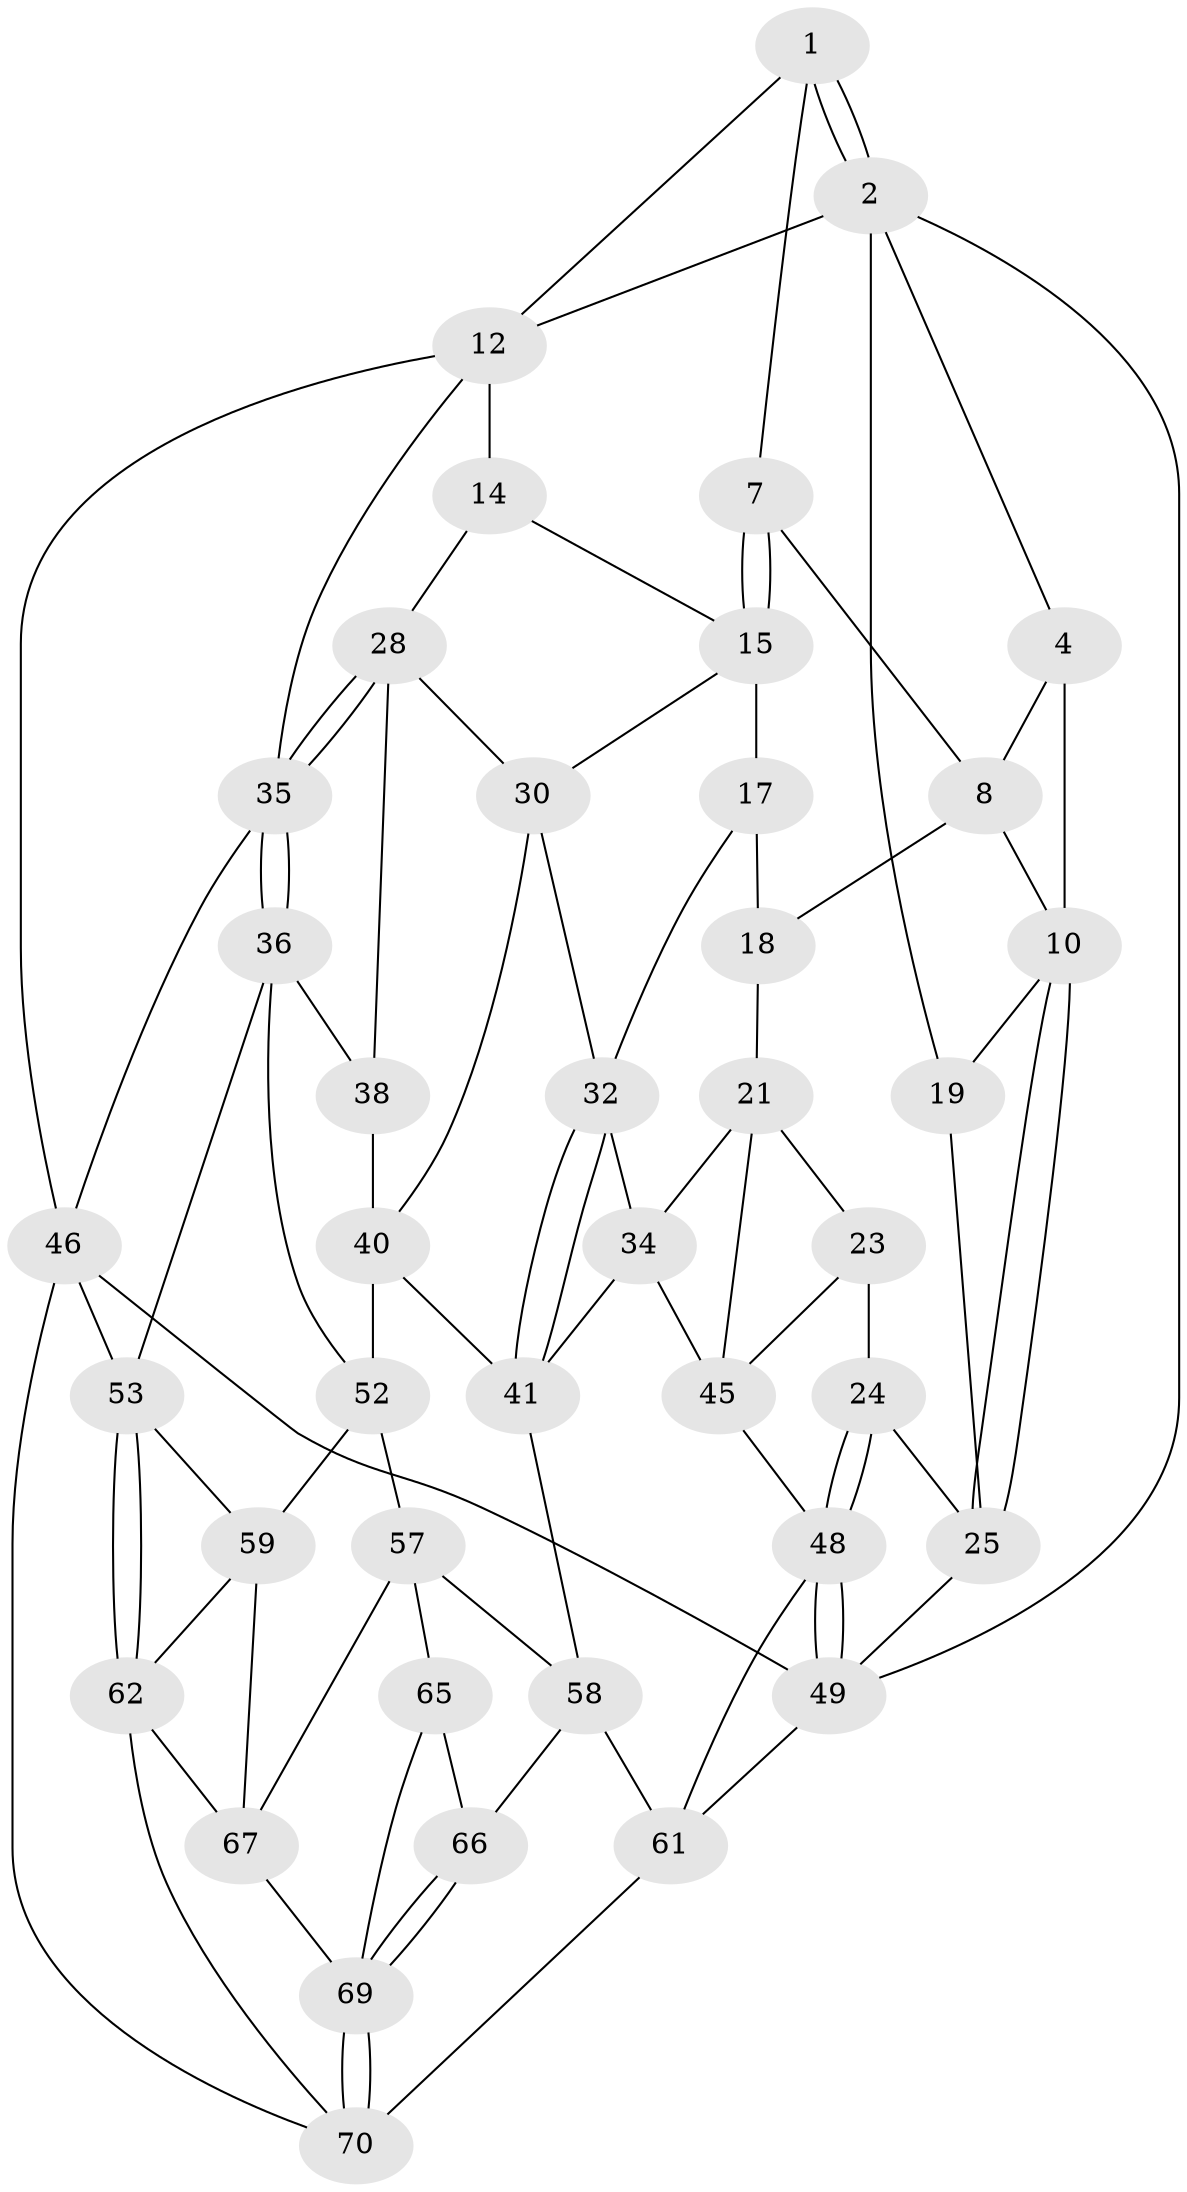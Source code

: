 // original degree distribution, {3: 0.02702702702702703, 6: 0.1891891891891892, 5: 0.5675675675675675, 4: 0.21621621621621623}
// Generated by graph-tools (version 1.1) at 2025/12/02/27/25 16:12:00]
// undirected, 41 vertices, 89 edges
graph export_dot {
graph [start="1"]
  node [color=gray90,style=filled];
  1 [pos="+0.4324250244144518+0",super="+6"];
  2 [pos="+0+0",super="+3"];
  4 [pos="+0.12138836668172145+0.08393393524742084",super="+5"];
  7 [pos="+0.5928932011624349+0.045061539427463514"];
  8 [pos="+0.3099905189235351+0.2042468428976167",super="+9"];
  10 [pos="+0.2482054370860451+0.26076760885106925",super="+11"];
  12 [pos="+1+0",super="+13"];
  14 [pos="+0.8090722055002072+0.20917660728061688"];
  15 [pos="+0.6142557094183195+0.19893434900434576",super="+16"];
  17 [pos="+0.5530631407624736+0.23521497224700458",super="+26"];
  18 [pos="+0.33025708877070786+0.24414027019383566",super="+20"];
  19 [pos="+0+0.27952821080829227"];
  21 [pos="+0.41058364073028436+0.3812086079659792",super="+22"];
  23 [pos="+0.2591183843605128+0.4158473174681352"];
  24 [pos="+0.22790897516527037+0.39830287615517174"];
  25 [pos="+0.22413755301760008+0.3800103378379786",super="+27"];
  28 [pos="+0.8325186092397446+0.35535185935500413",super="+29"];
  30 [pos="+0.6422881894975324+0.2974026347375974",super="+31"];
  32 [pos="+0.5878480366001586+0.3754023108234207",super="+33"];
  34 [pos="+0.5141094071579386+0.41497706530187356",super="+43"];
  35 [pos="+0.8889843631110498+0.3791660772474836",super="+39"];
  36 [pos="+0.8614786305649078+0.519609034210002",super="+37"];
  38 [pos="+0.73774732902418+0.46473984185863165"];
  40 [pos="+0.6733969174642687+0.42895808498692134",super="+44"];
  41 [pos="+0.5596172250622231+0.5065053710303028",super="+42"];
  45 [pos="+0.4423154114611599+0.5419258163046514",super="+50"];
  46 [pos="+1+1",super="+47"];
  48 [pos="+0+0.7013768243482403",super="+51"];
  49 [pos="+0+0.7204153384510071",super="+55"];
  52 [pos="+0.679812249789121+0.5671381396184396",super="+56"];
  53 [pos="+0.9177606795219543+0.5955268365220278",super="+54"];
  57 [pos="+0.5876212338101917+0.6519140123006766",super="+64"];
  58 [pos="+0.47742851705668987+0.596220336589152",super="+60"];
  59 [pos="+0.7705051735164875+0.6450617286390273",super="+63"];
  61 [pos="+0.4017027263308852+0.7067449515655266",super="+68"];
  62 [pos="+0.8229333971196008+0.8956957298150098",super="+73"];
  65 [pos="+0.5605987294920346+0.7801404231418676"];
  66 [pos="+0.46318076028752075+0.7643493176986441"];
  67 [pos="+0.6527342200120944+0.7645933122088234",super="+71"];
  69 [pos="+0.45029309290838976+0.9477917477079099",super="+72"];
  70 [pos="+0.27473950739047515+1",super="+74"];
  1 -- 2;
  1 -- 2;
  1 -- 12;
  1 -- 7;
  2 -- 12;
  2 -- 19;
  2 -- 4;
  2 -- 49;
  4 -- 8;
  4 -- 10;
  7 -- 8;
  7 -- 15;
  7 -- 15;
  8 -- 10;
  8 -- 18;
  10 -- 25;
  10 -- 25;
  10 -- 19;
  12 -- 46;
  12 -- 35;
  12 -- 14;
  14 -- 15;
  14 -- 28;
  15 -- 17;
  15 -- 30;
  17 -- 18 [weight=2];
  17 -- 32;
  18 -- 21;
  19 -- 25;
  21 -- 34;
  21 -- 45;
  21 -- 23;
  23 -- 24;
  23 -- 45;
  24 -- 25;
  24 -- 48;
  24 -- 48;
  25 -- 49;
  28 -- 35;
  28 -- 35;
  28 -- 38;
  28 -- 30;
  30 -- 32;
  30 -- 40;
  32 -- 41;
  32 -- 41;
  32 -- 34;
  34 -- 45;
  34 -- 41;
  35 -- 36;
  35 -- 36;
  35 -- 46;
  36 -- 38;
  36 -- 52;
  36 -- 53;
  38 -- 40;
  40 -- 41;
  40 -- 52;
  41 -- 58;
  45 -- 48;
  46 -- 70;
  46 -- 53;
  46 -- 49;
  48 -- 49;
  48 -- 49;
  48 -- 61;
  49 -- 61;
  52 -- 57;
  52 -- 59;
  53 -- 62;
  53 -- 62;
  53 -- 59;
  57 -- 58;
  57 -- 65;
  57 -- 67;
  58 -- 61;
  58 -- 66;
  59 -- 67;
  59 -- 62;
  61 -- 70;
  62 -- 70;
  62 -- 67;
  65 -- 66;
  65 -- 69;
  66 -- 69;
  66 -- 69;
  67 -- 69;
  69 -- 70;
  69 -- 70;
}
